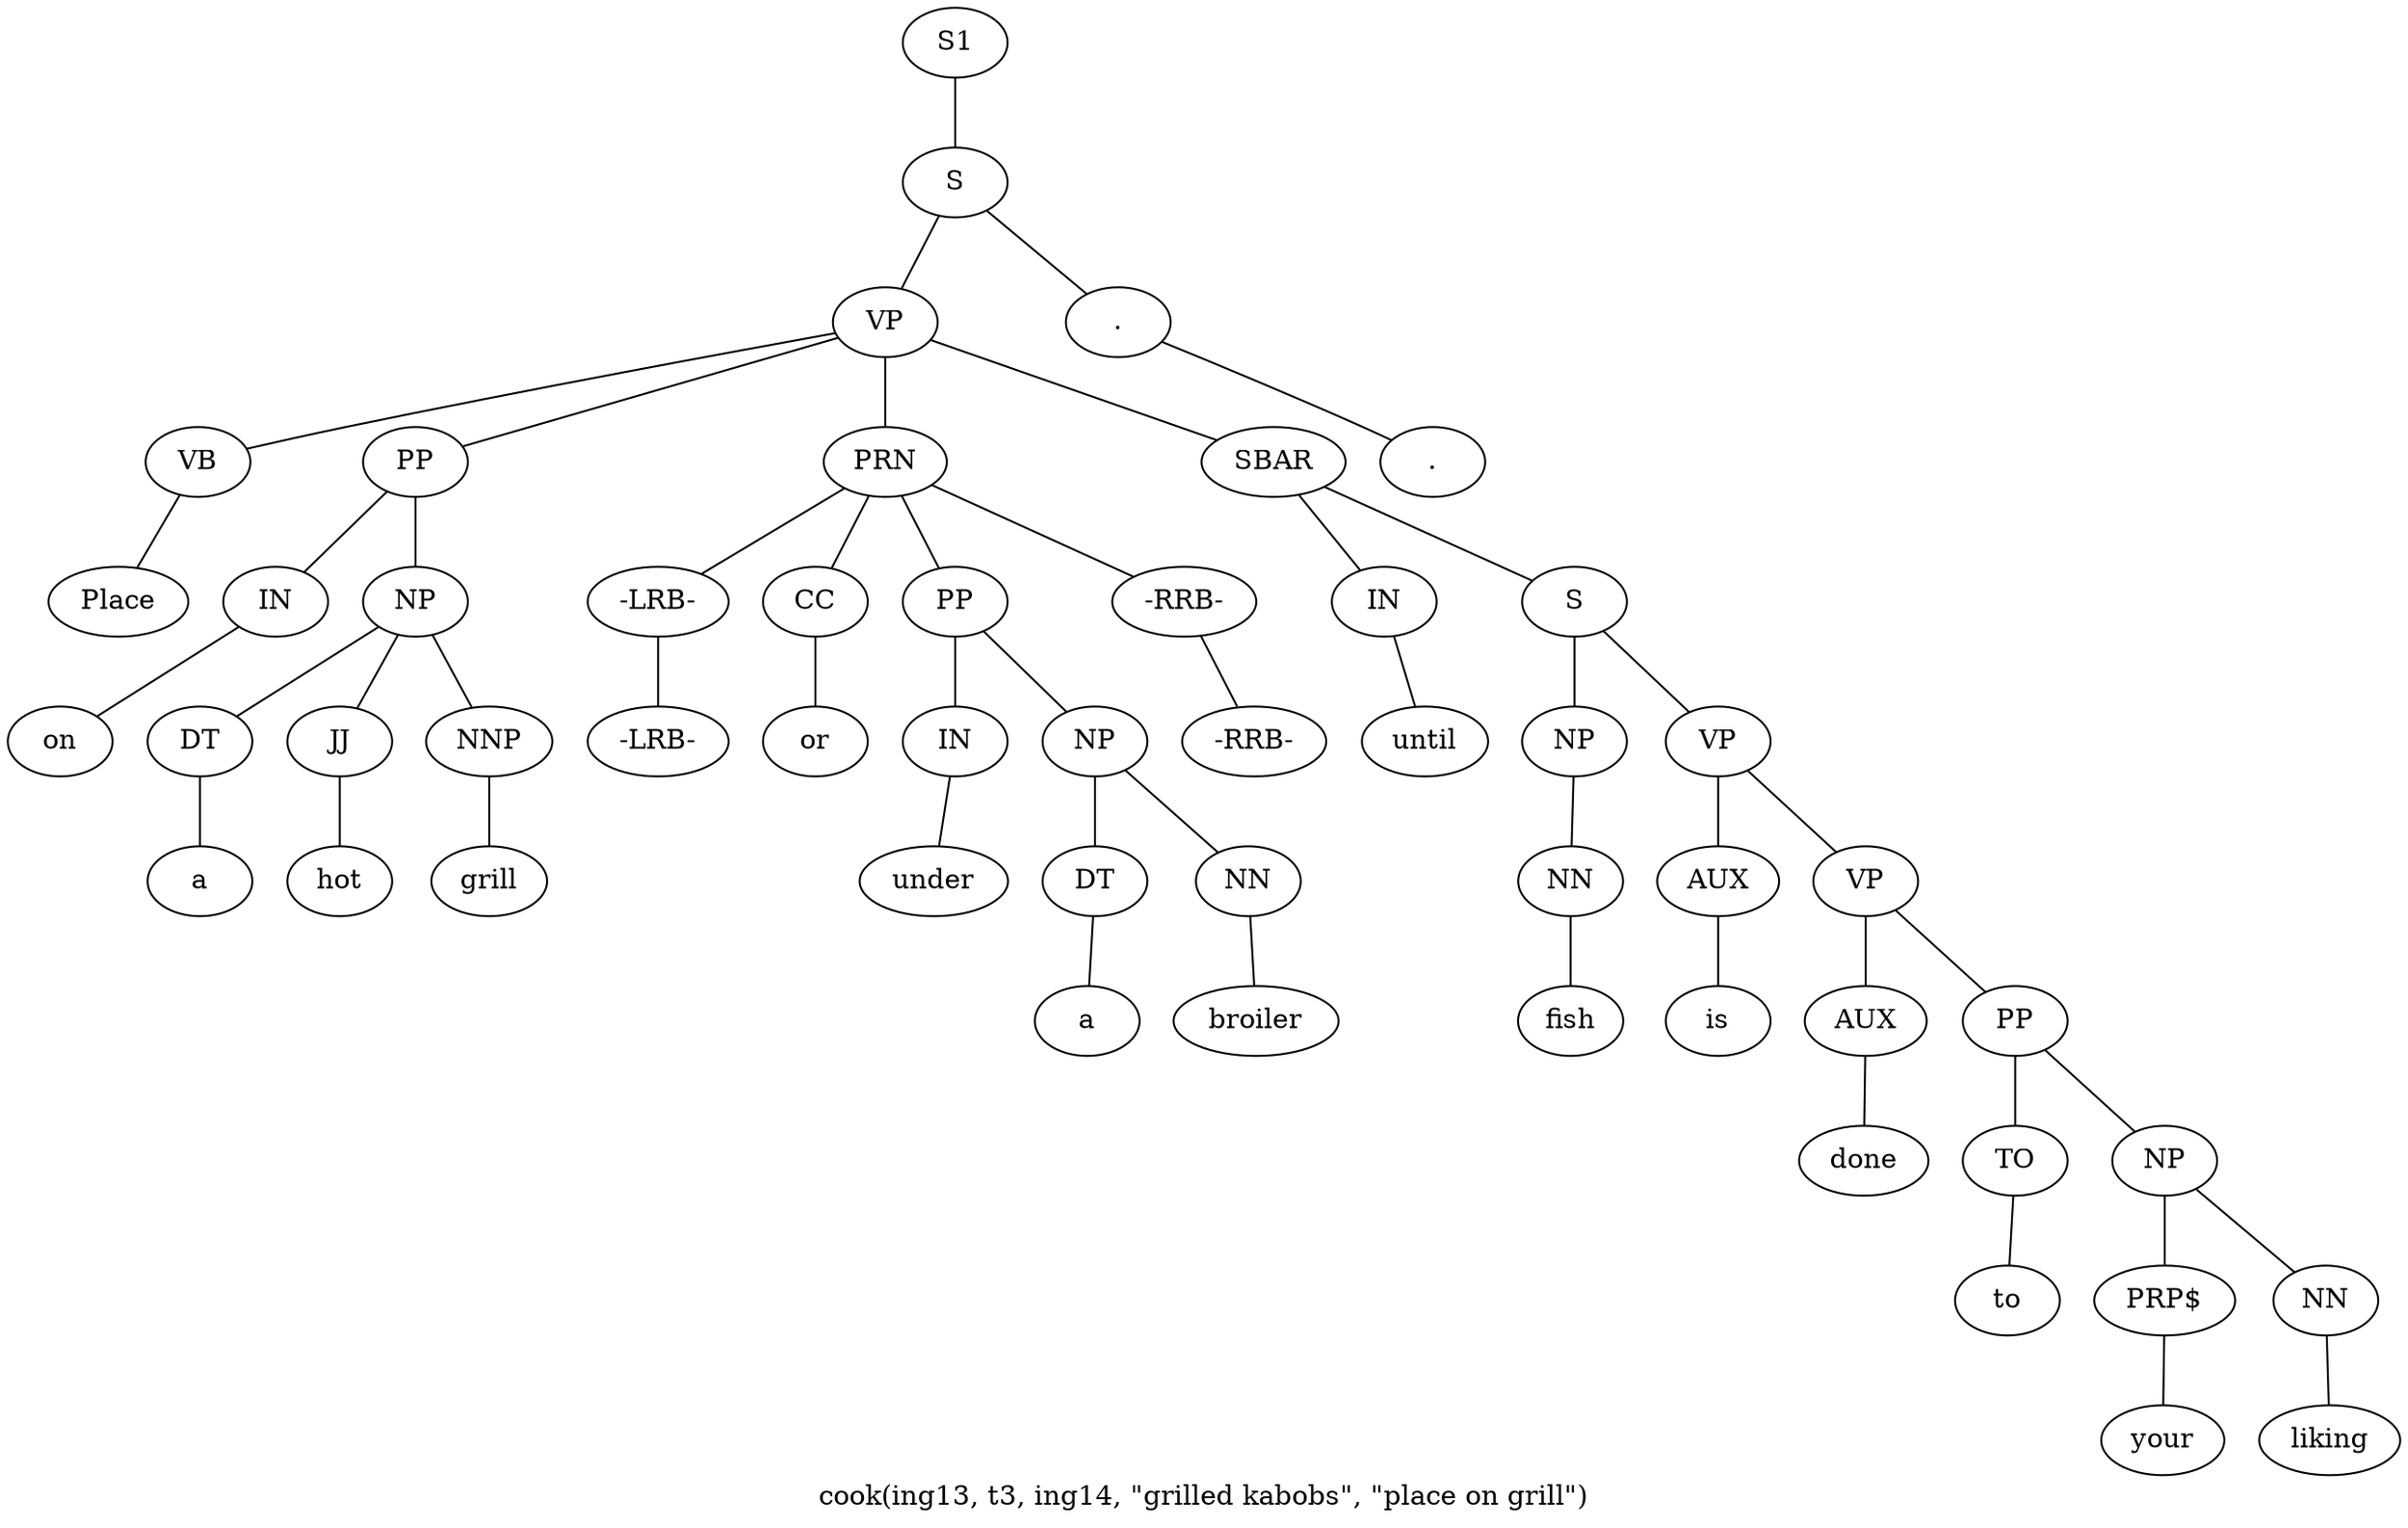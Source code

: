 graph SyntaxGraph {
	label = "cook(ing13, t3, ing14, \"grilled kabobs\", \"place on grill\")";
	Node0 [label="S1"];
	Node1 [label="S"];
	Node2 [label="VP"];
	Node3 [label="VB"];
	Node4 [label="Place"];
	Node5 [label="PP"];
	Node6 [label="IN"];
	Node7 [label="on"];
	Node8 [label="NP"];
	Node9 [label="DT"];
	Node10 [label="a"];
	Node11 [label="JJ"];
	Node12 [label="hot"];
	Node13 [label="NNP"];
	Node14 [label="grill"];
	Node15 [label="PRN"];
	Node16 [label="-LRB-"];
	Node17 [label="-LRB-"];
	Node18 [label="CC"];
	Node19 [label="or"];
	Node20 [label="PP"];
	Node21 [label="IN"];
	Node22 [label="under"];
	Node23 [label="NP"];
	Node24 [label="DT"];
	Node25 [label="a"];
	Node26 [label="NN"];
	Node27 [label="broiler"];
	Node28 [label="-RRB-"];
	Node29 [label="-RRB-"];
	Node30 [label="SBAR"];
	Node31 [label="IN"];
	Node32 [label="until"];
	Node33 [label="S"];
	Node34 [label="NP"];
	Node35 [label="NN"];
	Node36 [label="fish"];
	Node37 [label="VP"];
	Node38 [label="AUX"];
	Node39 [label="is"];
	Node40 [label="VP"];
	Node41 [label="AUX"];
	Node42 [label="done"];
	Node43 [label="PP"];
	Node44 [label="TO"];
	Node45 [label="to"];
	Node46 [label="NP"];
	Node47 [label="PRP$"];
	Node48 [label="your"];
	Node49 [label="NN"];
	Node50 [label="liking"];
	Node51 [label="."];
	Node52 [label="."];

	Node0 -- Node1;
	Node1 -- Node2;
	Node1 -- Node51;
	Node2 -- Node3;
	Node2 -- Node5;
	Node2 -- Node15;
	Node2 -- Node30;
	Node3 -- Node4;
	Node5 -- Node6;
	Node5 -- Node8;
	Node6 -- Node7;
	Node8 -- Node9;
	Node8 -- Node11;
	Node8 -- Node13;
	Node9 -- Node10;
	Node11 -- Node12;
	Node13 -- Node14;
	Node15 -- Node16;
	Node15 -- Node18;
	Node15 -- Node20;
	Node15 -- Node28;
	Node16 -- Node17;
	Node18 -- Node19;
	Node20 -- Node21;
	Node20 -- Node23;
	Node21 -- Node22;
	Node23 -- Node24;
	Node23 -- Node26;
	Node24 -- Node25;
	Node26 -- Node27;
	Node28 -- Node29;
	Node30 -- Node31;
	Node30 -- Node33;
	Node31 -- Node32;
	Node33 -- Node34;
	Node33 -- Node37;
	Node34 -- Node35;
	Node35 -- Node36;
	Node37 -- Node38;
	Node37 -- Node40;
	Node38 -- Node39;
	Node40 -- Node41;
	Node40 -- Node43;
	Node41 -- Node42;
	Node43 -- Node44;
	Node43 -- Node46;
	Node44 -- Node45;
	Node46 -- Node47;
	Node46 -- Node49;
	Node47 -- Node48;
	Node49 -- Node50;
	Node51 -- Node52;
}
